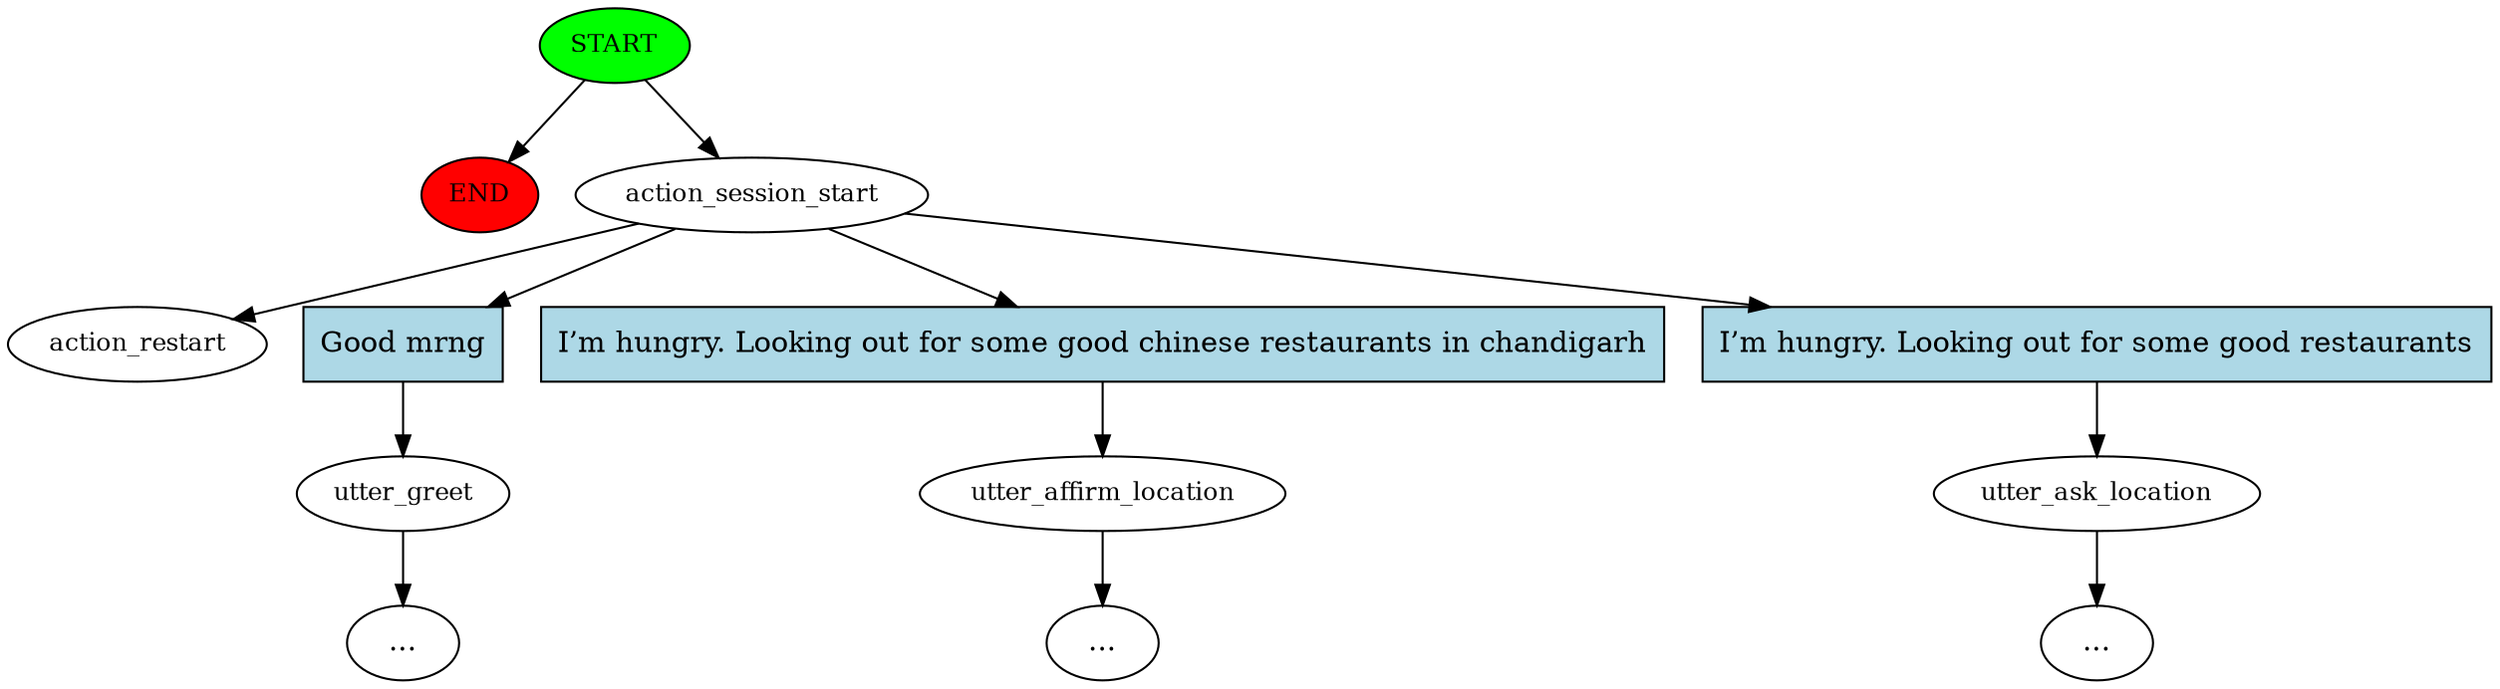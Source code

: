 digraph  {
0 [class="start active", fillcolor=green, fontsize=12, label=START, style=filled];
"-1" [class=end, fillcolor=red, fontsize=12, label=END, style=filled];
1 [class=active, fontsize=12, label=action_session_start];
2 [class="", fontsize=12, label=utter_greet];
4 [class="dashed active", fontsize=12, label=action_restart];
6 [class="", fontsize=12, label=utter_affirm_location];
"-5" [class=ellipsis, label="..."];
"-7" [class=ellipsis, label="..."];
16 [class="", fontsize=12, label=utter_ask_location];
"-8" [class=ellipsis, label="..."];
21 [class=intent, fillcolor=lightblue, label="Good mrng", shape=rect, style=filled];
22 [class=intent, fillcolor=lightblue, label="I’m hungry. Looking out for some good chinese restaurants in chandigarh", shape=rect, style=filled];
23 [class=intent, fillcolor=lightblue, label="I’m hungry. Looking out for some good restaurants", shape=rect, style=filled];
0 -> "-1"  [class="", key=NONE, label=""];
0 -> 1  [class=active, key=NONE, label=""];
1 -> 4  [class=active, key=NONE, label=""];
1 -> 21  [class="", key=0];
1 -> 22  [class="", key=0];
1 -> 23  [class="", key=0];
2 -> "-5"  [class="", key=NONE, label=""];
6 -> "-7"  [class="", key=NONE, label=""];
16 -> "-8"  [class="", key=NONE, label=""];
21 -> 2  [class="", key=0];
22 -> 6  [class="", key=0];
23 -> 16  [class="", key=0];
}
